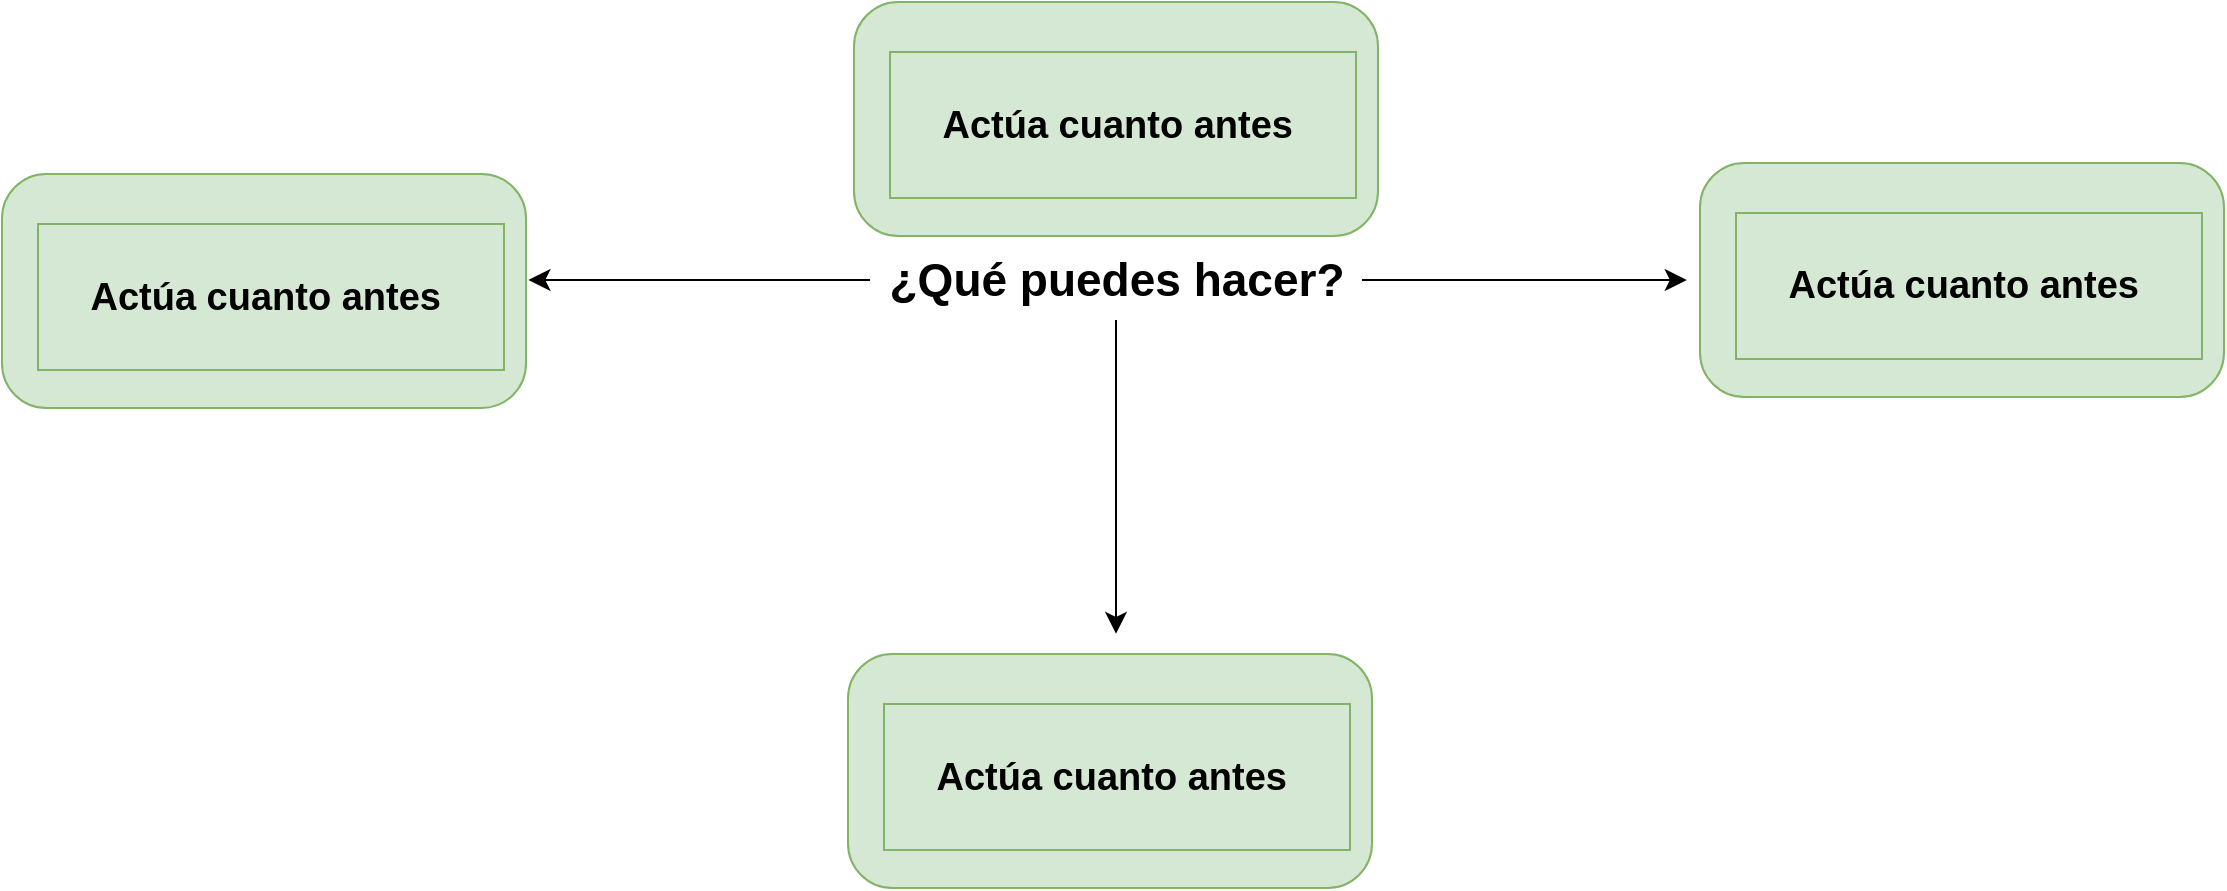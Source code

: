 <mxfile version="26.1.2">
  <diagram name="Página-1" id="piukYRTXUva3LGdc_yS3">
    <mxGraphModel dx="2815" dy="1734" grid="0" gridSize="10" guides="1" tooltips="1" connect="1" arrows="1" fold="1" page="0" pageScale="1" pageWidth="827" pageHeight="1169" math="0" shadow="0">
      <root>
        <mxCell id="0" />
        <mxCell id="1" parent="0" />
        <mxCell id="9eXhxKmKI8XXCZGN5zWt-1" value="" style="rounded=1;whiteSpace=wrap;html=1;arcSize=19;fillColor=#d5e8d4;strokeColor=#82b366;" vertex="1" parent="1">
          <mxGeometry x="-578" y="-442" width="262" height="117" as="geometry" />
        </mxCell>
        <mxCell id="9eXhxKmKI8XXCZGN5zWt-2" value="&lt;b&gt;&lt;font style=&quot;font-size: 19px; color: rgb(0, 0, 0);&quot;&gt;Actúa cuanto antes&amp;nbsp;&lt;/font&gt;&lt;/b&gt;" style="text;html=1;align=center;verticalAlign=middle;whiteSpace=wrap;rounded=0;fillColor=#d5e8d4;strokeColor=#82b366;" vertex="1" parent="1">
          <mxGeometry x="-560" y="-417" width="233" height="73" as="geometry" />
        </mxCell>
        <mxCell id="9eXhxKmKI8XXCZGN5zWt-16" style="edgeStyle=none;curved=1;rounded=0;orthogonalLoop=1;jettySize=auto;html=1;fontSize=12;startSize=8;endSize=8;" edge="1" parent="1" source="9eXhxKmKI8XXCZGN5zWt-10">
          <mxGeometry relative="1" as="geometry">
            <mxPoint x="-447" y="-126.067" as="targetPoint" />
          </mxGeometry>
        </mxCell>
        <mxCell id="9eXhxKmKI8XXCZGN5zWt-17" style="edgeStyle=none;curved=1;rounded=0;orthogonalLoop=1;jettySize=auto;html=1;fontSize=12;startSize=8;endSize=8;" edge="1" parent="1" source="9eXhxKmKI8XXCZGN5zWt-10">
          <mxGeometry relative="1" as="geometry">
            <mxPoint x="-740.8" y="-303" as="targetPoint" />
          </mxGeometry>
        </mxCell>
        <mxCell id="9eXhxKmKI8XXCZGN5zWt-18" style="edgeStyle=none;curved=1;rounded=0;orthogonalLoop=1;jettySize=auto;html=1;fontSize=12;startSize=8;endSize=8;" edge="1" parent="1" source="9eXhxKmKI8XXCZGN5zWt-10">
          <mxGeometry relative="1" as="geometry">
            <mxPoint x="-161.6" y="-303" as="targetPoint" />
          </mxGeometry>
        </mxCell>
        <mxCell id="9eXhxKmKI8XXCZGN5zWt-10" value="&lt;font style=&quot;font-size: 23px;&quot;&gt;&lt;b&gt;¿Qué puedes hacer?&lt;/b&gt;&lt;/font&gt;" style="text;html=1;align=center;verticalAlign=middle;resizable=0;points=[];autosize=1;strokeColor=none;fillColor=none;fontSize=16;" vertex="1" parent="1">
          <mxGeometry x="-570" y="-323" width="246" height="40" as="geometry" />
        </mxCell>
        <mxCell id="9eXhxKmKI8XXCZGN5zWt-20" value="" style="rounded=1;whiteSpace=wrap;html=1;arcSize=19;fillColor=#d5e8d4;strokeColor=#82b366;" vertex="1" parent="1">
          <mxGeometry x="-1004" y="-356" width="262" height="117" as="geometry" />
        </mxCell>
        <mxCell id="9eXhxKmKI8XXCZGN5zWt-21" value="&lt;b&gt;&lt;font style=&quot;font-size: 19px; color: rgb(0, 0, 0);&quot;&gt;Actúa cuanto antes&amp;nbsp;&lt;/font&gt;&lt;/b&gt;" style="text;html=1;align=center;verticalAlign=middle;whiteSpace=wrap;rounded=0;fillColor=#d5e8d4;strokeColor=#82b366;" vertex="1" parent="1">
          <mxGeometry x="-986" y="-331" width="233" height="73" as="geometry" />
        </mxCell>
        <mxCell id="9eXhxKmKI8XXCZGN5zWt-22" value="" style="rounded=1;whiteSpace=wrap;html=1;arcSize=19;fillColor=#d5e8d4;strokeColor=#82b366;" vertex="1" parent="1">
          <mxGeometry x="-155" y="-361.5" width="262" height="117" as="geometry" />
        </mxCell>
        <mxCell id="9eXhxKmKI8XXCZGN5zWt-23" value="&lt;b&gt;&lt;font style=&quot;font-size: 19px; color: rgb(0, 0, 0);&quot;&gt;Actúa cuanto antes&amp;nbsp;&lt;/font&gt;&lt;/b&gt;" style="text;html=1;align=center;verticalAlign=middle;whiteSpace=wrap;rounded=0;fillColor=#d5e8d4;strokeColor=#82b366;" vertex="1" parent="1">
          <mxGeometry x="-137" y="-336.5" width="233" height="73" as="geometry" />
        </mxCell>
        <mxCell id="9eXhxKmKI8XXCZGN5zWt-24" value="" style="rounded=1;whiteSpace=wrap;html=1;arcSize=19;fillColor=#d5e8d4;strokeColor=#82b366;" vertex="1" parent="1">
          <mxGeometry x="-581" y="-116" width="262" height="117" as="geometry" />
        </mxCell>
        <mxCell id="9eXhxKmKI8XXCZGN5zWt-25" value="&lt;b&gt;&lt;font style=&quot;font-size: 19px; color: rgb(0, 0, 0);&quot;&gt;Actúa cuanto antes&amp;nbsp;&lt;/font&gt;&lt;/b&gt;" style="text;html=1;align=center;verticalAlign=middle;whiteSpace=wrap;rounded=0;fillColor=#d5e8d4;strokeColor=#82b366;" vertex="1" parent="1">
          <mxGeometry x="-563" y="-91" width="233" height="73" as="geometry" />
        </mxCell>
      </root>
    </mxGraphModel>
  </diagram>
</mxfile>
